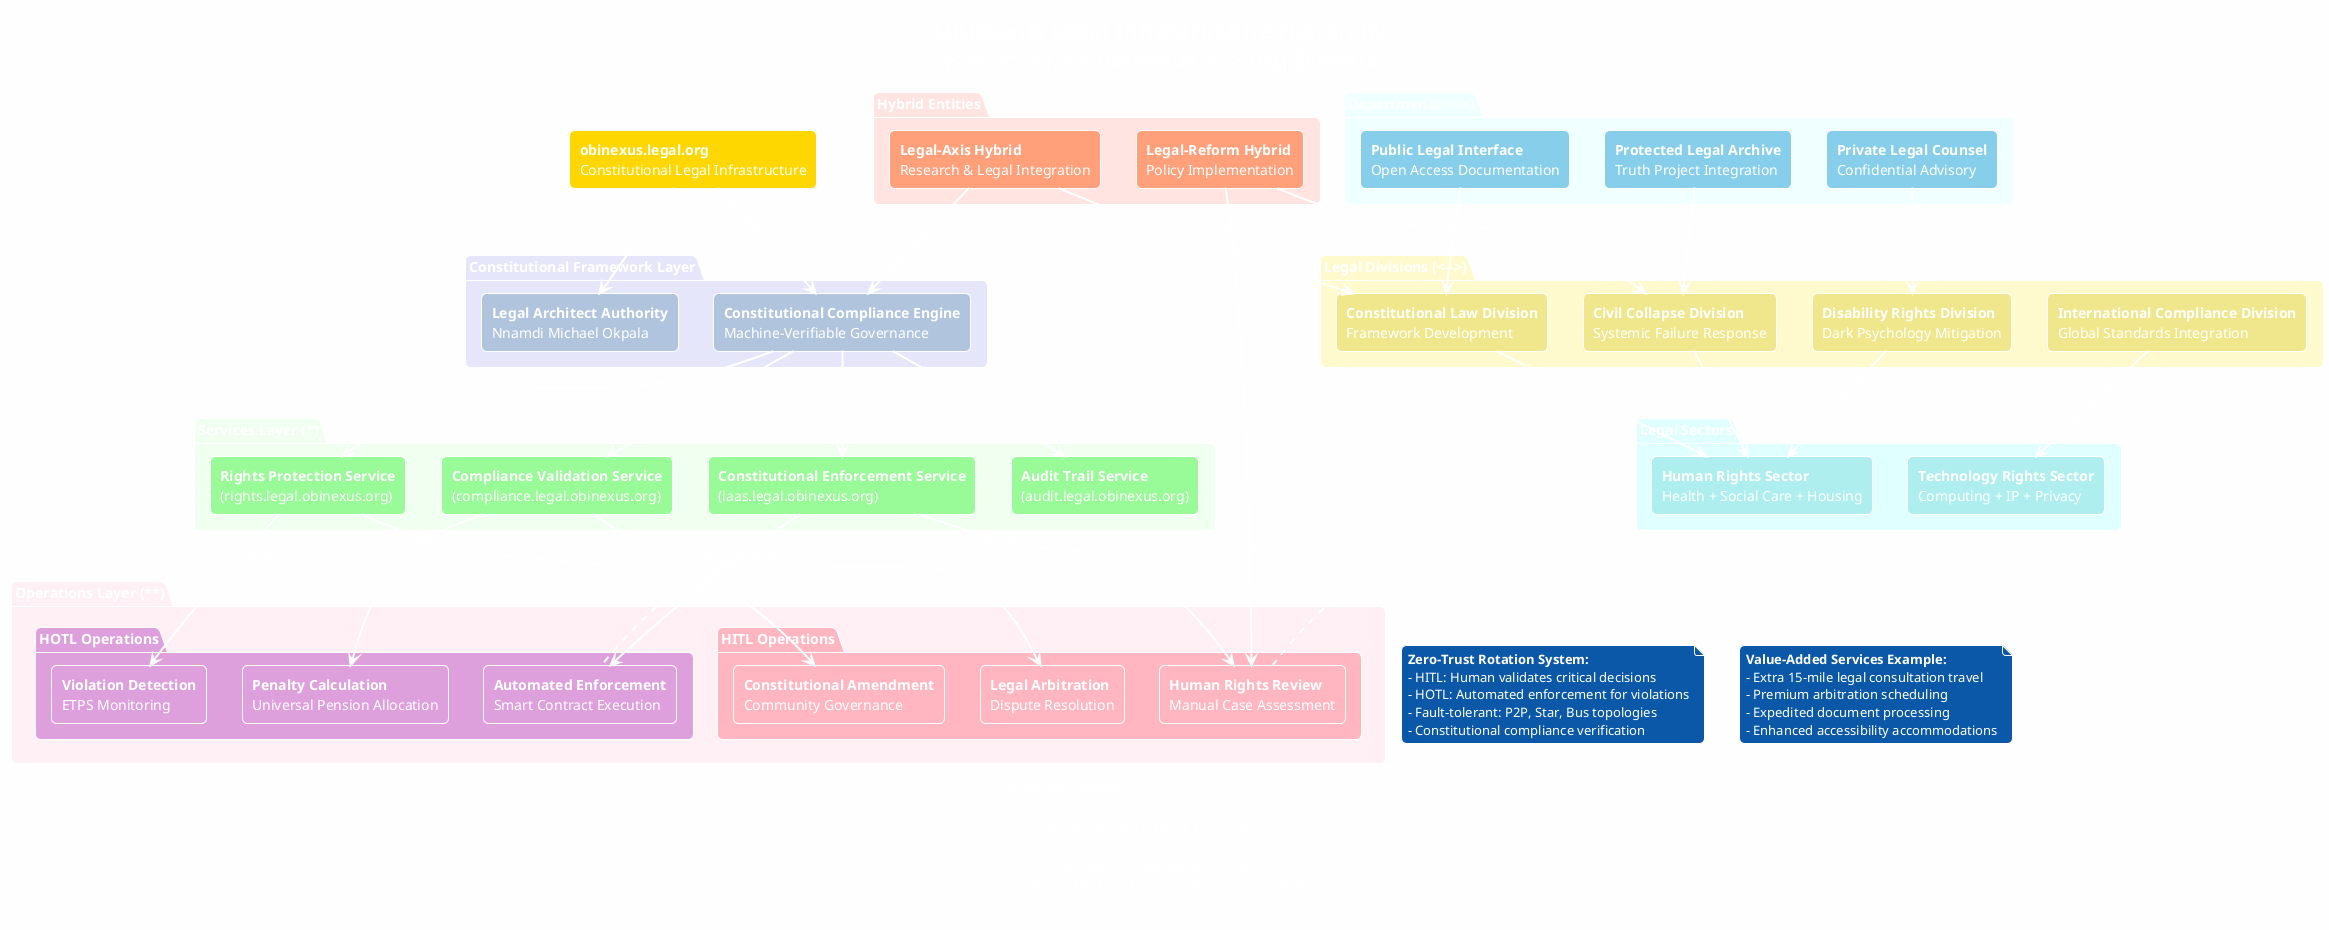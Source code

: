 @startuml OBINexus_Legal_Hierarchy
!theme amiga
title OBINexus Legal Infrastructure Hierarchy\n{<*>,<**>}.<->.obinexus.<-->.org Schema

skinparam backgroundColor #FEFEFE
skinparam shadowing false
skinparam RoundCorner 10
skinparam ArrowThickness 2

' Root Node
rectangle "**obinexus.legal.org**\nConstitutional Legal Infrastructure" as ROOT #FFD700 {
}

' Main Constitutional Framework
package "Constitutional Framework Layer" #E6E6FA {
  rectangle "**Constitutional Compliance Engine**\nMachine-Verifiable Governance" as CCE #B0C4DE
  rectangle "**Legal Architect Authority**\nNnamdi Michael Okpala" as LAA #B0C4DE
}

' Services Layer (*)
package "Services Layer (*)" #F0FFF0 {
  rectangle "**Constitutional Enforcement Service**\n(iaas.legal.obinexus.org)" as CES #98FB98
  rectangle "**Rights Protection Service**\n(rights.legal.obinexus.org)" as RPS #98FB98
  rectangle "**Compliance Validation Service**\n(compliance.legal.obinexus.org)" as CVS #98FB98
  rectangle "**Audit Trail Service**\n(audit.legal.obinexus.org)" as ATS #98FB98
}

' Operations Layer (**)
package "Operations Layer (**)" #FFF0F5 {
  package "HITL Operations" #FFB6C1 {
    rectangle "**Human Rights Review**\nManual Case Assessment" as HRR #FFB6C1
    rectangle "**Constitutional Amendment**\nCommunity Governance" as CAM #FFB6C1
    rectangle "**Legal Arbitration**\nDispute Resolution" as LAR #FFB6C1
  }
  
  package "HOTL Operations" #DDA0DD {
    rectangle "**Automated Enforcement**\nSmart Contract Execution" as AEN #DDA0DD
    rectangle "**Violation Detection**\nETPS Monitoring" as VDE #DDA0DD
    rectangle "**Penalty Calculation**\nUniversal Pension Allocation" as PCA #DDA0DD
  }
}

' Departments Layer (<->)
package "Departments (<->)" #F0FFFF {
  rectangle "**Public Legal Interface**\nOpen Access Documentation" as PLI #87CEEB
  rectangle "**Private Legal Counsel**\nConfidential Advisory" as PLC #87CEEB
  rectangle "**Protected Legal Archive**\nTruth Project Integration" as PLA #87CEEB
}

' Divisions Layer (<-->)
package "Legal Divisions (<-->)" #FFFACD {
  rectangle "**Constitutional Law Division**\nFramework Development" as CLD #F0E68C
  rectangle "**Disability Rights Division**\nDark Psychology Mitigation" as DRD #F0E68C
  rectangle "**Civil Collapse Division**\nSystemic Failure Response" as CCD #F0E68C
  rectangle "**International Compliance Division**\nGlobal Standards Integration" as ICD #F0E68C
}

' Hybrid Departments (Department-Division Hybrid)
package "Hybrid Entities" #FFE4E1 {
  rectangle "**Legal-Axis Hybrid**\nResearch & Legal Integration" as LAH #FFA07A
  rectangle "**Legal-Reform Hybrid**\nPolicy Implementation" as LRH #FFA07A
}

' Sectors (Multiple Divisions)
package "Legal Sectors" #E0FFFF {
  rectangle "**Human Rights Sector**\nHealth + Social Care + Housing" as HRS #AFEEEE
  rectangle "**Technology Rights Sector**\nComputing + IP + Privacy" as TRS #AFEEEE
}

' Relationships
ROOT --> CCE
ROOT --> LAA

CCE --> CES
CCE --> RPS
CCE --> CVS
CCE --> ATS

CES --> HRR : HITL
CES --> AEN : HOTL
RPS --> CAM : HITL
RPS --> VDE : HOTL
CVS --> LAR : HITL
CVS --> PCA : HOTL

PLI --> CLD
PLC --> DRD
PLA --> CCD

CLD --> HRS
DRD --> HRS
CCD --> HRS
ICD --> TRS

LAH --> CLD : hybrid
LAH --> CCE : hybrid
LRH --> CCD : hybrid
LRH --> HRR : hybrid

' Value-Added Services Annotation
note right of HRR
  **Value-Added Services Example:**
  - Extra 15-mile legal consultation travel
  - Premium arbitration scheduling
  - Expedited document processing
  - Enhanced accessibility accommodations
end note

' HITL/HOTL Annotation
note left of AEN
  **Zero-Trust Rotation System:**
  - HITL: Human validates critical decisions
  - HOTL: Automated enforcement for violations
  - Fault-tolerant: P2P, Star, Bus topologies
  - Constitutional compliance verification
end note

' Legend
legend bottom
  **Schema Legend:**
  * = Services (Projects/Infrastructure)
  ** = Operations (HITL/HOTL Processes)
  <-> = Departments (Access Control)
  <--> = Divisions (Organizational Units)
  Sectors = Multiple Divisions Working Together
  Hybrid = Cross-functional Entities
endlegend

@enduml
